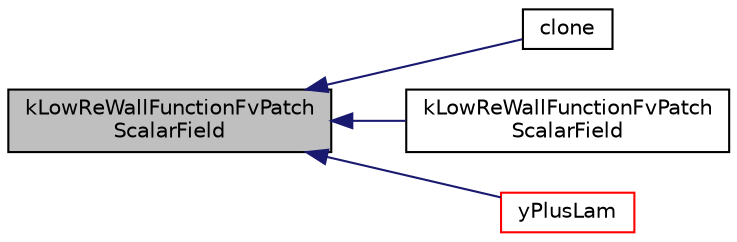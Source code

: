 digraph "kLowReWallFunctionFvPatchScalarField"
{
  bgcolor="transparent";
  edge [fontname="Helvetica",fontsize="10",labelfontname="Helvetica",labelfontsize="10"];
  node [fontname="Helvetica",fontsize="10",shape=record];
  rankdir="LR";
  Node1 [label="kLowReWallFunctionFvPatch\lScalarField",height=0.2,width=0.4,color="black", fillcolor="grey75", style="filled", fontcolor="black"];
  Node1 -> Node2 [dir="back",color="midnightblue",fontsize="10",style="solid",fontname="Helvetica"];
  Node2 [label="clone",height=0.2,width=0.4,color="black",URL="$a01241.html#afdeceecb1c75e9ccc98c2f489fe8fa00",tooltip="Construct and return a clone. "];
  Node1 -> Node3 [dir="back",color="midnightblue",fontsize="10",style="solid",fontname="Helvetica"];
  Node3 [label="kLowReWallFunctionFvPatch\lScalarField",height=0.2,width=0.4,color="black",URL="$a01241.html#ad5ab7a97466cb838cc3485591539b81b",tooltip="Construct by mapping given kLowReWallFunctionFvPatchScalarField. "];
  Node1 -> Node4 [dir="back",color="midnightblue",fontsize="10",style="solid",fontname="Helvetica"];
  Node4 [label="yPlusLam",height=0.2,width=0.4,color="red",URL="$a01241.html#a072d8e2a21c590817bcbc52017a42a4a",tooltip="Calculate the Y+ at the edge of the laminar sublayer. "];
}
